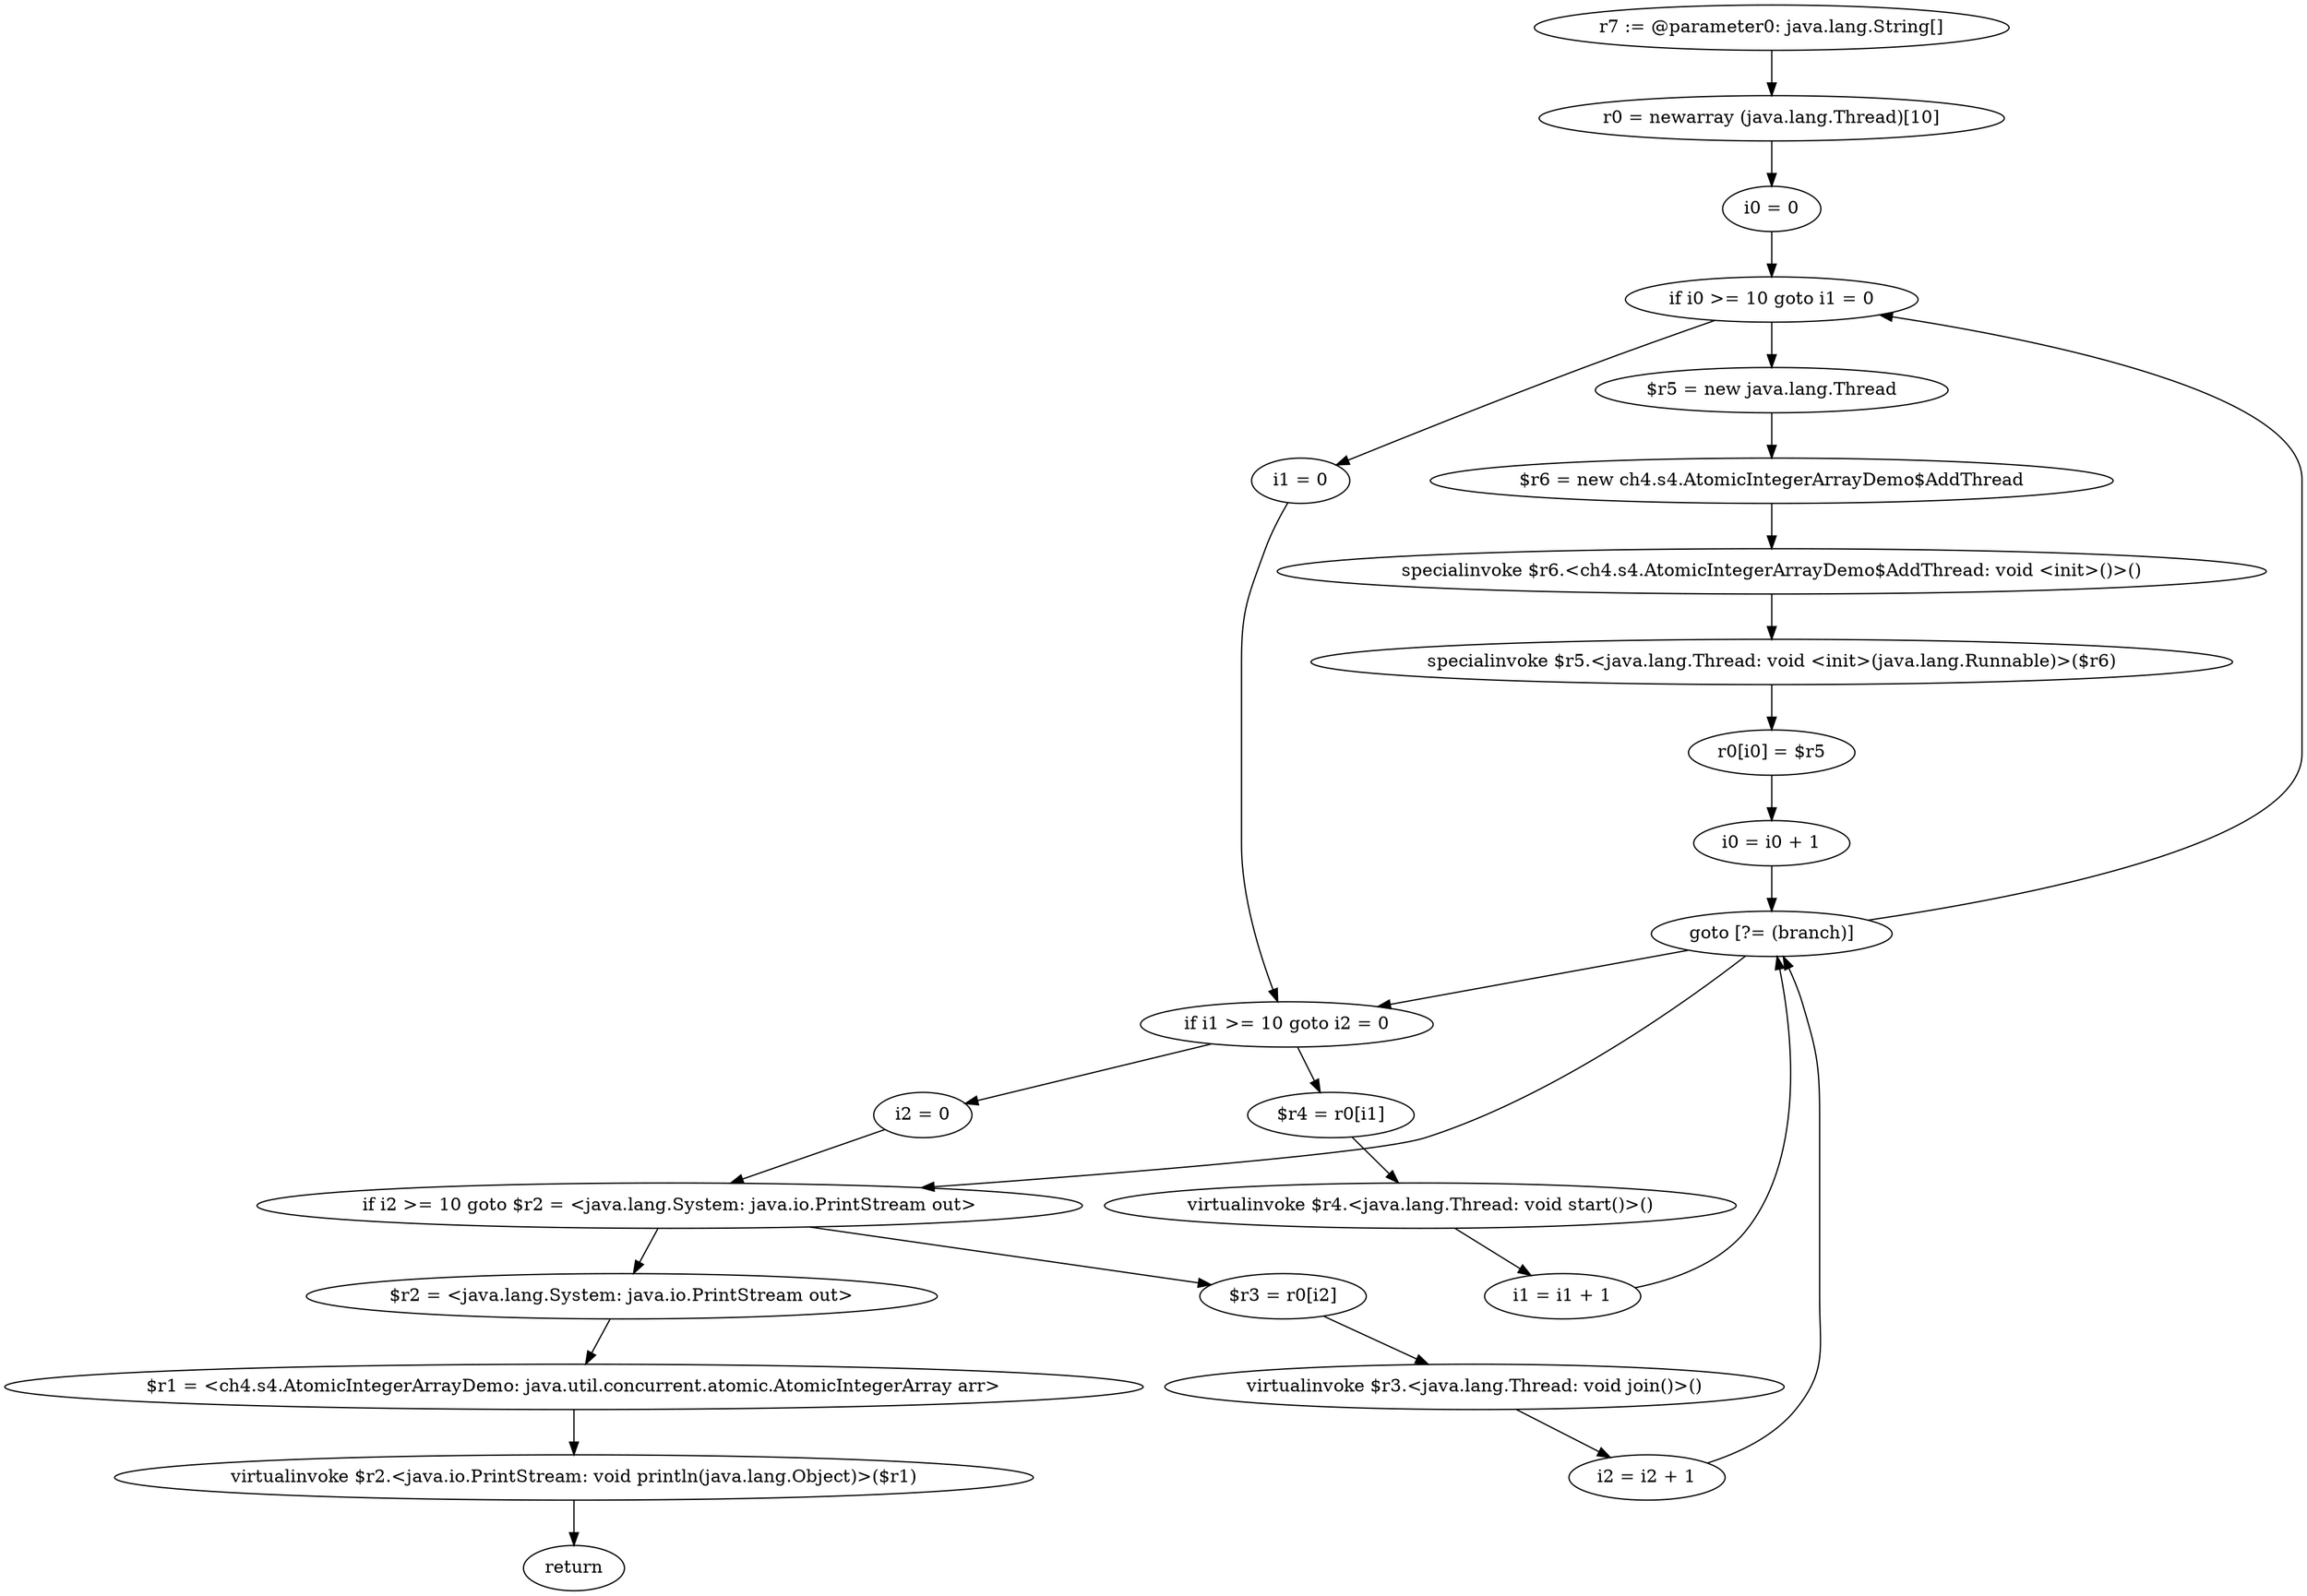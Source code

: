 digraph "unitGraph" {
    "r7 := @parameter0: java.lang.String[]"
    "r0 = newarray (java.lang.Thread)[10]"
    "i0 = 0"
    "if i0 >= 10 goto i1 = 0"
    "$r5 = new java.lang.Thread"
    "$r6 = new ch4.s4.AtomicIntegerArrayDemo$AddThread"
    "specialinvoke $r6.<ch4.s4.AtomicIntegerArrayDemo$AddThread: void <init>()>()"
    "specialinvoke $r5.<java.lang.Thread: void <init>(java.lang.Runnable)>($r6)"
    "r0[i0] = $r5"
    "i0 = i0 + 1"
    "goto [?= (branch)]"
    "i1 = 0"
    "if i1 >= 10 goto i2 = 0"
    "$r4 = r0[i1]"
    "virtualinvoke $r4.<java.lang.Thread: void start()>()"
    "i1 = i1 + 1"
    "i2 = 0"
    "if i2 >= 10 goto $r2 = <java.lang.System: java.io.PrintStream out>"
    "$r3 = r0[i2]"
    "virtualinvoke $r3.<java.lang.Thread: void join()>()"
    "i2 = i2 + 1"
    "$r2 = <java.lang.System: java.io.PrintStream out>"
    "$r1 = <ch4.s4.AtomicIntegerArrayDemo: java.util.concurrent.atomic.AtomicIntegerArray arr>"
    "virtualinvoke $r2.<java.io.PrintStream: void println(java.lang.Object)>($r1)"
    "return"
    "r7 := @parameter0: java.lang.String[]"->"r0 = newarray (java.lang.Thread)[10]";
    "r0 = newarray (java.lang.Thread)[10]"->"i0 = 0";
    "i0 = 0"->"if i0 >= 10 goto i1 = 0";
    "if i0 >= 10 goto i1 = 0"->"$r5 = new java.lang.Thread";
    "if i0 >= 10 goto i1 = 0"->"i1 = 0";
    "$r5 = new java.lang.Thread"->"$r6 = new ch4.s4.AtomicIntegerArrayDemo$AddThread";
    "$r6 = new ch4.s4.AtomicIntegerArrayDemo$AddThread"->"specialinvoke $r6.<ch4.s4.AtomicIntegerArrayDemo$AddThread: void <init>()>()";
    "specialinvoke $r6.<ch4.s4.AtomicIntegerArrayDemo$AddThread: void <init>()>()"->"specialinvoke $r5.<java.lang.Thread: void <init>(java.lang.Runnable)>($r6)";
    "specialinvoke $r5.<java.lang.Thread: void <init>(java.lang.Runnable)>($r6)"->"r0[i0] = $r5";
    "r0[i0] = $r5"->"i0 = i0 + 1";
    "i0 = i0 + 1"->"goto [?= (branch)]";
    "goto [?= (branch)]"->"if i0 >= 10 goto i1 = 0";
    "i1 = 0"->"if i1 >= 10 goto i2 = 0";
    "if i1 >= 10 goto i2 = 0"->"$r4 = r0[i1]";
    "if i1 >= 10 goto i2 = 0"->"i2 = 0";
    "$r4 = r0[i1]"->"virtualinvoke $r4.<java.lang.Thread: void start()>()";
    "virtualinvoke $r4.<java.lang.Thread: void start()>()"->"i1 = i1 + 1";
    "i1 = i1 + 1"->"goto [?= (branch)]";
    "goto [?= (branch)]"->"if i1 >= 10 goto i2 = 0";
    "i2 = 0"->"if i2 >= 10 goto $r2 = <java.lang.System: java.io.PrintStream out>";
    "if i2 >= 10 goto $r2 = <java.lang.System: java.io.PrintStream out>"->"$r3 = r0[i2]";
    "if i2 >= 10 goto $r2 = <java.lang.System: java.io.PrintStream out>"->"$r2 = <java.lang.System: java.io.PrintStream out>";
    "$r3 = r0[i2]"->"virtualinvoke $r3.<java.lang.Thread: void join()>()";
    "virtualinvoke $r3.<java.lang.Thread: void join()>()"->"i2 = i2 + 1";
    "i2 = i2 + 1"->"goto [?= (branch)]";
    "goto [?= (branch)]"->"if i2 >= 10 goto $r2 = <java.lang.System: java.io.PrintStream out>";
    "$r2 = <java.lang.System: java.io.PrintStream out>"->"$r1 = <ch4.s4.AtomicIntegerArrayDemo: java.util.concurrent.atomic.AtomicIntegerArray arr>";
    "$r1 = <ch4.s4.AtomicIntegerArrayDemo: java.util.concurrent.atomic.AtomicIntegerArray arr>"->"virtualinvoke $r2.<java.io.PrintStream: void println(java.lang.Object)>($r1)";
    "virtualinvoke $r2.<java.io.PrintStream: void println(java.lang.Object)>($r1)"->"return";
}
